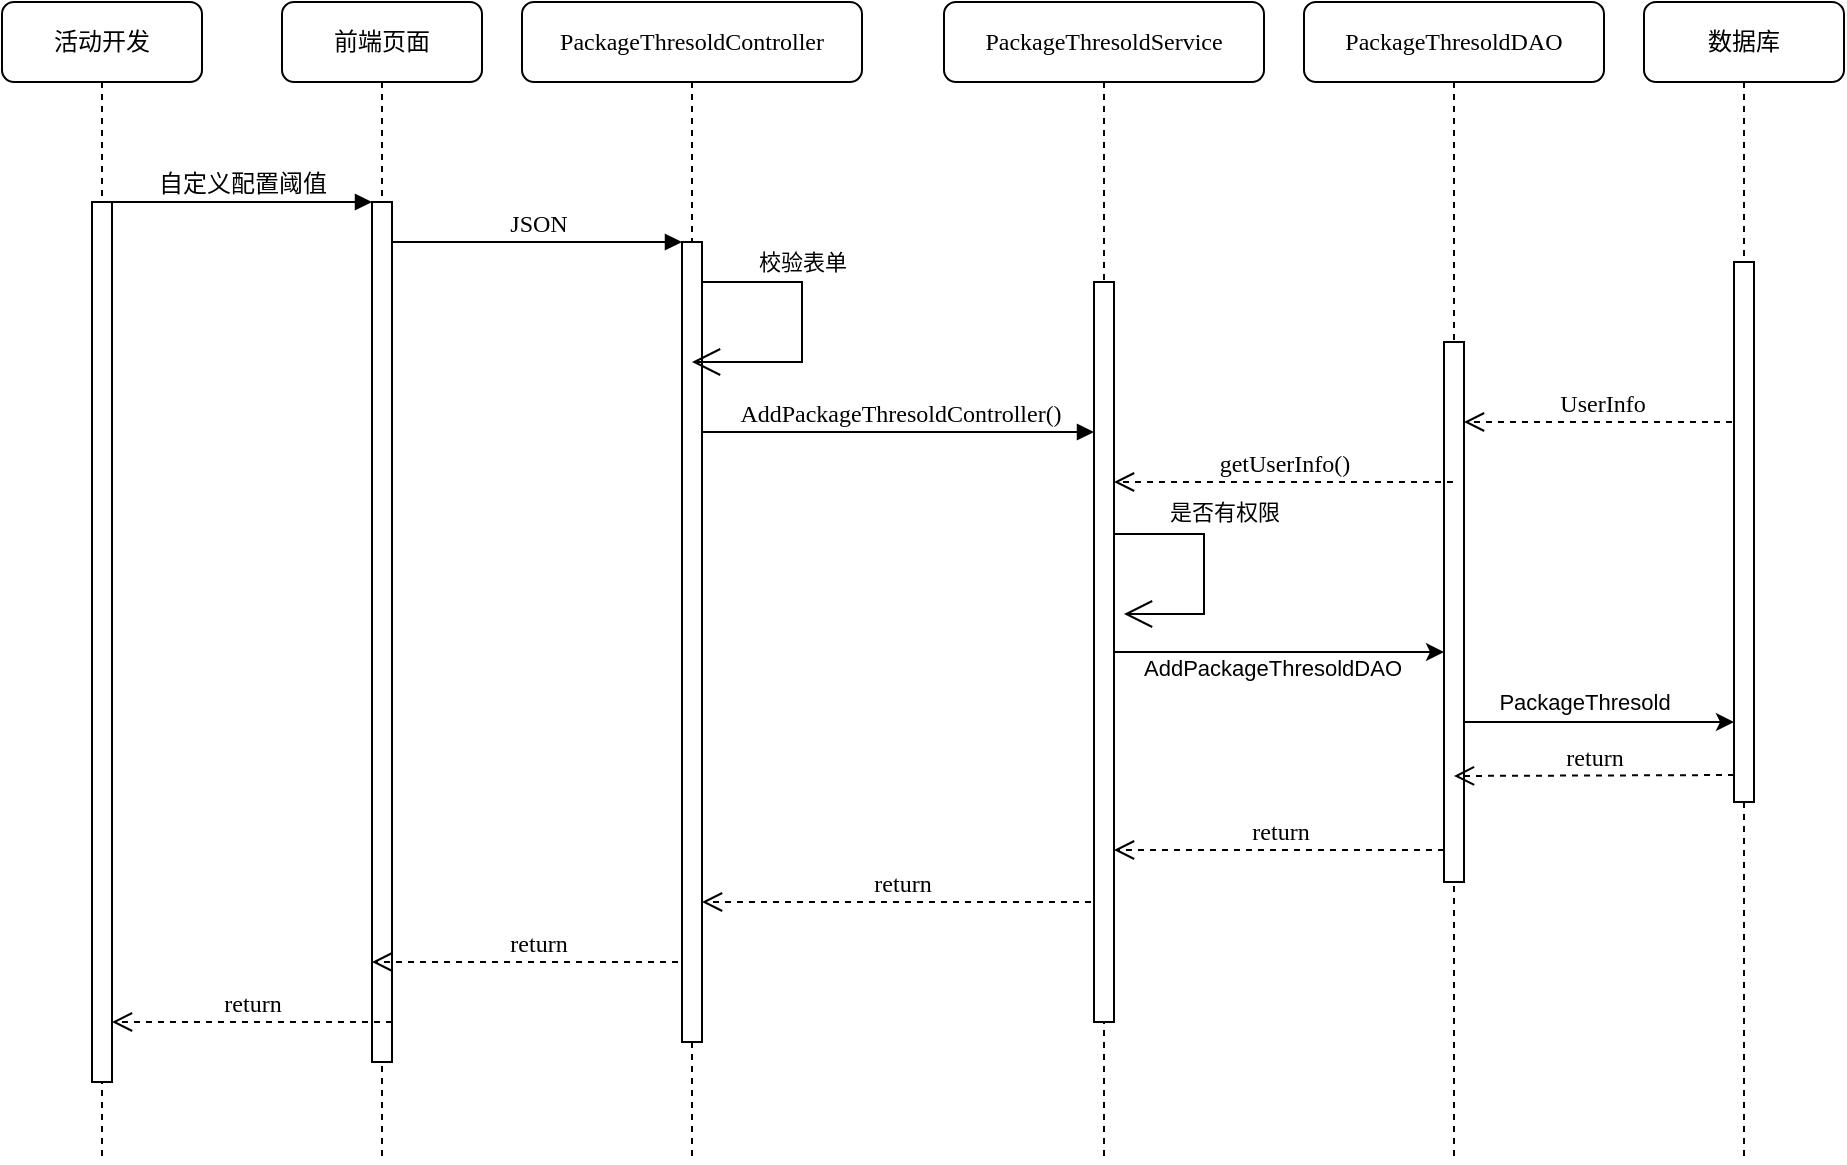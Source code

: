<mxfile version="21.3.3" type="github">
  <diagram name="第 1 页" id="4awN2KMfDIGe8U4MozJ7">
    <mxGraphModel dx="1158" dy="687" grid="1" gridSize="10" guides="1" tooltips="1" connect="1" arrows="1" fold="1" page="1" pageScale="1" pageWidth="827" pageHeight="1169" math="0" shadow="0">
      <root>
        <mxCell id="0" />
        <mxCell id="1" parent="0" />
        <mxCell id="k7FGhdK9-bIXfbkuPLF9-1" value="前端页面" style="shape=umlLifeline;perimeter=lifelinePerimeter;whiteSpace=wrap;html=1;container=1;collapsible=0;recursiveResize=0;outlineConnect=0;rounded=1;shadow=0;comic=0;labelBackgroundColor=none;strokeWidth=1;fontFamily=Verdana;fontSize=12;align=center;" vertex="1" parent="1">
          <mxGeometry x="240" y="80" width="100" height="580" as="geometry" />
        </mxCell>
        <mxCell id="k7FGhdK9-bIXfbkuPLF9-2" value="" style="html=1;points=[];perimeter=orthogonalPerimeter;rounded=0;shadow=0;comic=0;labelBackgroundColor=none;strokeWidth=1;fontFamily=Verdana;fontSize=12;align=center;" vertex="1" parent="k7FGhdK9-bIXfbkuPLF9-1">
          <mxGeometry x="45" y="100" width="10" height="430" as="geometry" />
        </mxCell>
        <mxCell id="k7FGhdK9-bIXfbkuPLF9-3" value="return" style="html=1;verticalAlign=bottom;endArrow=open;dashed=1;endSize=8;labelBackgroundColor=none;fontFamily=Verdana;fontSize=12;" edge="1" parent="k7FGhdK9-bIXfbkuPLF9-1">
          <mxGeometry relative="1" as="geometry">
            <mxPoint x="45" y="480" as="targetPoint" />
            <mxPoint x="210" y="480" as="sourcePoint" />
            <Array as="points">
              <mxPoint x="120" y="480" />
            </Array>
          </mxGeometry>
        </mxCell>
        <mxCell id="k7FGhdK9-bIXfbkuPLF9-4" value="PackageThresoldController" style="shape=umlLifeline;perimeter=lifelinePerimeter;whiteSpace=wrap;html=1;container=1;collapsible=0;recursiveResize=0;outlineConnect=0;rounded=1;shadow=0;comic=0;labelBackgroundColor=none;strokeWidth=1;fontFamily=Verdana;fontSize=12;align=center;" vertex="1" parent="1">
          <mxGeometry x="360" y="80" width="170" height="580" as="geometry" />
        </mxCell>
        <mxCell id="k7FGhdK9-bIXfbkuPLF9-5" value="" style="html=1;points=[];perimeter=orthogonalPerimeter;rounded=0;shadow=0;comic=0;labelBackgroundColor=none;strokeWidth=1;fontFamily=Verdana;fontSize=12;align=center;" vertex="1" parent="k7FGhdK9-bIXfbkuPLF9-4">
          <mxGeometry x="80" y="120" width="10" height="400" as="geometry" />
        </mxCell>
        <mxCell id="k7FGhdK9-bIXfbkuPLF9-6" value="return" style="html=1;verticalAlign=bottom;endArrow=open;dashed=1;endSize=8;labelBackgroundColor=none;fontFamily=Verdana;fontSize=12;" edge="1" parent="k7FGhdK9-bIXfbkuPLF9-4" source="k7FGhdK9-bIXfbkuPLF9-9">
          <mxGeometry relative="1" as="geometry">
            <mxPoint x="90" y="450" as="targetPoint" />
            <mxPoint x="255" y="450" as="sourcePoint" />
            <Array as="points">
              <mxPoint x="165" y="450" />
            </Array>
          </mxGeometry>
        </mxCell>
        <mxCell id="k7FGhdK9-bIXfbkuPLF9-7" value="" style="endArrow=open;endFill=1;endSize=12;html=1;rounded=0;startArrow=none;" edge="1" parent="k7FGhdK9-bIXfbkuPLF9-4" target="k7FGhdK9-bIXfbkuPLF9-4">
          <mxGeometry width="160" relative="1" as="geometry">
            <mxPoint x="140" y="140" as="sourcePoint" />
            <mxPoint x="221" y="320" as="targetPoint" />
            <Array as="points">
              <mxPoint x="90" y="140" />
              <mxPoint x="140" y="140" />
              <mxPoint x="140" y="180" />
            </Array>
          </mxGeometry>
        </mxCell>
        <mxCell id="k7FGhdK9-bIXfbkuPLF9-8" value="校验表单" style="edgeLabel;html=1;align=center;verticalAlign=middle;resizable=0;points=[];" vertex="1" connectable="0" parent="k7FGhdK9-bIXfbkuPLF9-7">
          <mxGeometry x="-0.112" y="-1" relative="1" as="geometry">
            <mxPoint x="13" y="-11" as="offset" />
          </mxGeometry>
        </mxCell>
        <mxCell id="k7FGhdK9-bIXfbkuPLF9-9" value="PackageThresoldService" style="shape=umlLifeline;perimeter=lifelinePerimeter;whiteSpace=wrap;html=1;container=1;collapsible=0;recursiveResize=0;outlineConnect=0;rounded=1;shadow=0;comic=0;labelBackgroundColor=none;strokeWidth=1;fontFamily=Verdana;fontSize=12;align=center;" vertex="1" parent="1">
          <mxGeometry x="571" y="80" width="160" height="580" as="geometry" />
        </mxCell>
        <mxCell id="k7FGhdK9-bIXfbkuPLF9-10" value="" style="html=1;points=[];perimeter=orthogonalPerimeter;rounded=0;shadow=0;comic=0;labelBackgroundColor=none;strokeWidth=1;fontFamily=Verdana;fontSize=12;align=center;" vertex="1" parent="k7FGhdK9-bIXfbkuPLF9-9">
          <mxGeometry x="75" y="140" width="10" height="370" as="geometry" />
        </mxCell>
        <mxCell id="k7FGhdK9-bIXfbkuPLF9-11" value="PackageThresoldDAO" style="shape=umlLifeline;perimeter=lifelinePerimeter;whiteSpace=wrap;html=1;container=1;collapsible=0;recursiveResize=0;outlineConnect=0;rounded=1;shadow=0;comic=0;labelBackgroundColor=none;strokeWidth=1;fontFamily=Verdana;fontSize=12;align=center;" vertex="1" parent="1">
          <mxGeometry x="751" y="80" width="150" height="580" as="geometry" />
        </mxCell>
        <mxCell id="k7FGhdK9-bIXfbkuPLF9-12" value="" style="html=1;points=[];perimeter=orthogonalPerimeter;rounded=0;shadow=0;comic=0;labelBackgroundColor=none;strokeWidth=1;fontFamily=Verdana;fontSize=12;align=center;" vertex="1" parent="k7FGhdK9-bIXfbkuPLF9-11">
          <mxGeometry x="70" y="170" width="10" height="270" as="geometry" />
        </mxCell>
        <mxCell id="k7FGhdK9-bIXfbkuPLF9-13" value="UserInfo" style="html=1;verticalAlign=bottom;endArrow=open;dashed=1;endSize=8;exitX=0;exitY=0.95;labelBackgroundColor=none;fontFamily=Verdana;fontSize=12;" edge="1" parent="k7FGhdK9-bIXfbkuPLF9-11">
          <mxGeometry x="0.014" relative="1" as="geometry">
            <mxPoint x="80" y="210" as="targetPoint" />
            <mxPoint x="220" y="210" as="sourcePoint" />
            <mxPoint as="offset" />
          </mxGeometry>
        </mxCell>
        <mxCell id="k7FGhdK9-bIXfbkuPLF9-14" value="数据库" style="shape=umlLifeline;perimeter=lifelinePerimeter;whiteSpace=wrap;html=1;container=1;collapsible=0;recursiveResize=0;outlineConnect=0;rounded=1;shadow=0;comic=0;labelBackgroundColor=none;strokeWidth=1;fontFamily=Verdana;fontSize=12;align=center;" vertex="1" parent="1">
          <mxGeometry x="921" y="80" width="100" height="580" as="geometry" />
        </mxCell>
        <mxCell id="k7FGhdK9-bIXfbkuPLF9-15" value="" style="html=1;points=[];perimeter=orthogonalPerimeter;rounded=0;shadow=0;comic=0;labelBackgroundColor=none;strokeColor=#000000;strokeWidth=1;fillColor=#FFFFFF;fontFamily=Verdana;fontSize=12;fontColor=#000000;align=center;" vertex="1" parent="k7FGhdK9-bIXfbkuPLF9-14">
          <mxGeometry x="45" y="130" width="10" height="270" as="geometry" />
        </mxCell>
        <mxCell id="k7FGhdK9-bIXfbkuPLF9-16" value="活动开发" style="shape=umlLifeline;perimeter=lifelinePerimeter;whiteSpace=wrap;html=1;container=1;collapsible=0;recursiveResize=0;outlineConnect=0;rounded=1;shadow=0;comic=0;labelBackgroundColor=none;strokeWidth=1;fontFamily=Verdana;fontSize=12;align=center;" vertex="1" parent="1">
          <mxGeometry x="100" y="80" width="100" height="580" as="geometry" />
        </mxCell>
        <mxCell id="k7FGhdK9-bIXfbkuPLF9-17" value="" style="html=1;points=[];perimeter=orthogonalPerimeter;rounded=0;shadow=0;comic=0;labelBackgroundColor=none;strokeWidth=1;fontFamily=Verdana;fontSize=12;align=center;" vertex="1" parent="k7FGhdK9-bIXfbkuPLF9-16">
          <mxGeometry x="45" y="100" width="10" height="440" as="geometry" />
        </mxCell>
        <mxCell id="k7FGhdK9-bIXfbkuPLF9-18" value="AddPackageThresoldController()" style="html=1;verticalAlign=bottom;endArrow=block;labelBackgroundColor=none;fontFamily=Verdana;fontSize=12;edgeStyle=elbowEdgeStyle;elbow=vertical;" edge="1" parent="1" target="k7FGhdK9-bIXfbkuPLF9-10">
          <mxGeometry x="0.006" relative="1" as="geometry">
            <mxPoint x="450" y="295" as="sourcePoint" />
            <Array as="points">
              <mxPoint x="520" y="295" />
              <mxPoint x="520" y="420" />
              <mxPoint x="460" y="295" />
            </Array>
            <mxPoint x="590" y="300" as="targetPoint" />
            <mxPoint as="offset" />
          </mxGeometry>
        </mxCell>
        <mxCell id="k7FGhdK9-bIXfbkuPLF9-19" value="getUserInfo()" style="html=1;verticalAlign=bottom;endArrow=open;dashed=1;endSize=8;labelBackgroundColor=none;fontFamily=Verdana;fontSize=12;edgeStyle=elbowEdgeStyle;elbow=vertical;" edge="1" parent="1">
          <mxGeometry relative="1" as="geometry">
            <mxPoint x="656" y="320" as="targetPoint" />
            <Array as="points">
              <mxPoint x="721" y="320" />
              <mxPoint x="701" y="300" />
              <mxPoint x="731" y="300" />
            </Array>
            <mxPoint x="825.5" y="320" as="sourcePoint" />
          </mxGeometry>
        </mxCell>
        <mxCell id="k7FGhdK9-bIXfbkuPLF9-20" value="return" style="html=1;verticalAlign=bottom;endArrow=open;dashed=1;endSize=8;exitX=0;exitY=0.95;labelBackgroundColor=none;fontFamily=Verdana;fontSize=12;" edge="1" parent="1" source="k7FGhdK9-bIXfbkuPLF9-15">
          <mxGeometry relative="1" as="geometry">
            <mxPoint x="826" y="467" as="targetPoint" />
          </mxGeometry>
        </mxCell>
        <mxCell id="k7FGhdK9-bIXfbkuPLF9-21" value="自定义配置阈值" style="html=1;verticalAlign=bottom;endArrow=block;entryX=0;entryY=0;labelBackgroundColor=none;fontFamily=Verdana;fontSize=12;edgeStyle=elbowEdgeStyle;elbow=vertical;" edge="1" parent="1" source="k7FGhdK9-bIXfbkuPLF9-17" target="k7FGhdK9-bIXfbkuPLF9-2">
          <mxGeometry relative="1" as="geometry">
            <mxPoint x="220" y="190" as="sourcePoint" />
          </mxGeometry>
        </mxCell>
        <mxCell id="k7FGhdK9-bIXfbkuPLF9-22" value="JSON" style="html=1;verticalAlign=bottom;endArrow=block;entryX=0;entryY=0;labelBackgroundColor=none;fontFamily=Verdana;fontSize=12;edgeStyle=elbowEdgeStyle;elbow=vertical;" edge="1" parent="1" source="k7FGhdK9-bIXfbkuPLF9-2" target="k7FGhdK9-bIXfbkuPLF9-5">
          <mxGeometry relative="1" as="geometry">
            <mxPoint x="370" y="200" as="sourcePoint" />
          </mxGeometry>
        </mxCell>
        <mxCell id="k7FGhdK9-bIXfbkuPLF9-23" value="" style="endArrow=classic;html=1;rounded=0;" edge="1" parent="1" source="k7FGhdK9-bIXfbkuPLF9-10" target="k7FGhdK9-bIXfbkuPLF9-12">
          <mxGeometry width="50" height="50" relative="1" as="geometry">
            <mxPoint x="591" y="430" as="sourcePoint" />
            <mxPoint x="641" y="380" as="targetPoint" />
          </mxGeometry>
        </mxCell>
        <mxCell id="k7FGhdK9-bIXfbkuPLF9-24" value="AddPackageThresoldDAO" style="edgeLabel;html=1;align=center;verticalAlign=middle;resizable=0;points=[];" vertex="1" connectable="0" parent="k7FGhdK9-bIXfbkuPLF9-23">
          <mxGeometry x="-0.154" y="2" relative="1" as="geometry">
            <mxPoint x="9" y="10" as="offset" />
          </mxGeometry>
        </mxCell>
        <mxCell id="k7FGhdK9-bIXfbkuPLF9-25" value="return" style="html=1;verticalAlign=bottom;endArrow=open;dashed=1;endSize=8;labelBackgroundColor=none;fontFamily=Verdana;fontSize=12;" edge="1" parent="1">
          <mxGeometry relative="1" as="geometry">
            <mxPoint x="656" y="504" as="targetPoint" />
            <mxPoint x="821" y="504" as="sourcePoint" />
            <Array as="points">
              <mxPoint x="731" y="504" />
            </Array>
          </mxGeometry>
        </mxCell>
        <mxCell id="k7FGhdK9-bIXfbkuPLF9-26" value="" style="endArrow=classic;html=1;rounded=0;" edge="1" parent="1" source="k7FGhdK9-bIXfbkuPLF9-12" target="k7FGhdK9-bIXfbkuPLF9-15">
          <mxGeometry width="50" height="50" relative="1" as="geometry">
            <mxPoint x="841" y="440" as="sourcePoint" />
            <mxPoint x="961" y="440" as="targetPoint" />
            <Array as="points">
              <mxPoint x="941" y="440" />
            </Array>
          </mxGeometry>
        </mxCell>
        <mxCell id="k7FGhdK9-bIXfbkuPLF9-27" value="PackageThresold" style="edgeLabel;html=1;align=center;verticalAlign=middle;resizable=0;points=[];" vertex="1" connectable="0" parent="k7FGhdK9-bIXfbkuPLF9-26">
          <mxGeometry x="-0.154" y="2" relative="1" as="geometry">
            <mxPoint x="3" y="-8" as="offset" />
          </mxGeometry>
        </mxCell>
        <mxCell id="k7FGhdK9-bIXfbkuPLF9-28" value="return" style="html=1;verticalAlign=bottom;endArrow=open;dashed=1;endSize=8;labelBackgroundColor=none;fontFamily=Verdana;fontSize=12;" edge="1" parent="1" target="k7FGhdK9-bIXfbkuPLF9-17">
          <mxGeometry relative="1" as="geometry">
            <mxPoint x="180" y="590" as="targetPoint" />
            <mxPoint x="295" y="590" as="sourcePoint" />
            <Array as="points">
              <mxPoint x="205" y="590" />
            </Array>
          </mxGeometry>
        </mxCell>
        <mxCell id="k7FGhdK9-bIXfbkuPLF9-29" value="" style="endArrow=open;endFill=1;endSize=12;html=1;rounded=0;" edge="1" parent="1">
          <mxGeometry width="160" relative="1" as="geometry">
            <mxPoint x="656" y="346" as="sourcePoint" />
            <mxPoint x="661" y="386" as="targetPoint" />
            <Array as="points">
              <mxPoint x="701" y="346" />
              <mxPoint x="701" y="386" />
            </Array>
          </mxGeometry>
        </mxCell>
        <mxCell id="k7FGhdK9-bIXfbkuPLF9-30" value="是否有权限" style="edgeLabel;html=1;align=center;verticalAlign=middle;resizable=0;points=[];" vertex="1" connectable="0" parent="k7FGhdK9-bIXfbkuPLF9-29">
          <mxGeometry x="-0.491" y="2" relative="1" as="geometry">
            <mxPoint x="23" y="-9" as="offset" />
          </mxGeometry>
        </mxCell>
      </root>
    </mxGraphModel>
  </diagram>
</mxfile>
